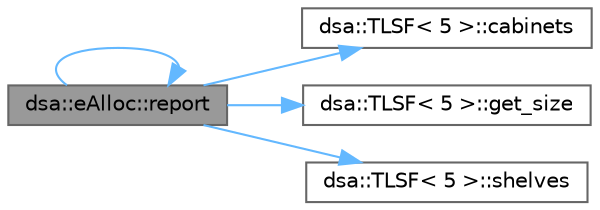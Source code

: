 digraph "dsa::eAlloc::report"
{
 // LATEX_PDF_SIZE
  bgcolor="transparent";
  edge [fontname=Helvetica,fontsize=10,labelfontname=Helvetica,labelfontsize=10];
  node [fontname=Helvetica,fontsize=10,shape=box,height=0.2,width=0.4];
  rankdir="LR";
  Node1 [id="Node000001",label="dsa::eAlloc::report",height=0.2,width=0.4,color="gray40", fillcolor="grey60", style="filled", fontcolor="black",tooltip="Generates a storage usage report."];
  Node1 -> Node2 [id="edge1_Node000001_Node000002",color="steelblue1",style="solid",tooltip=" "];
  Node2 [id="Node000002",label="dsa::TLSF\< 5 \>::cabinets",height=0.2,width=0.4,color="grey40", fillcolor="white", style="filled",URL="$classdsa_1_1_t_l_s_f.html#ab1504ff0e4c8fc95be7a591016c1bcdb",tooltip=" "];
  Node1 -> Node3 [id="edge2_Node000001_Node000003",color="steelblue1",style="solid",tooltip=" "];
  Node3 [id="Node000003",label="dsa::TLSF\< 5 \>::get_size",height=0.2,width=0.4,color="grey40", fillcolor="white", style="filled",URL="$classdsa_1_1_t_l_s_f.html#aa3b06851f567dc4366f71faf793d278c",tooltip=" "];
  Node1 -> Node1 [id="edge3_Node000001_Node000001",color="steelblue1",style="solid",tooltip=" "];
  Node1 -> Node4 [id="edge4_Node000001_Node000004",color="steelblue1",style="solid",tooltip=" "];
  Node4 [id="Node000004",label="dsa::TLSF\< 5 \>::shelves",height=0.2,width=0.4,color="grey40", fillcolor="white", style="filled",URL="$classdsa_1_1_t_l_s_f.html#ab40635b4daeb1e0327e1760e31511a80",tooltip=" "];
}
